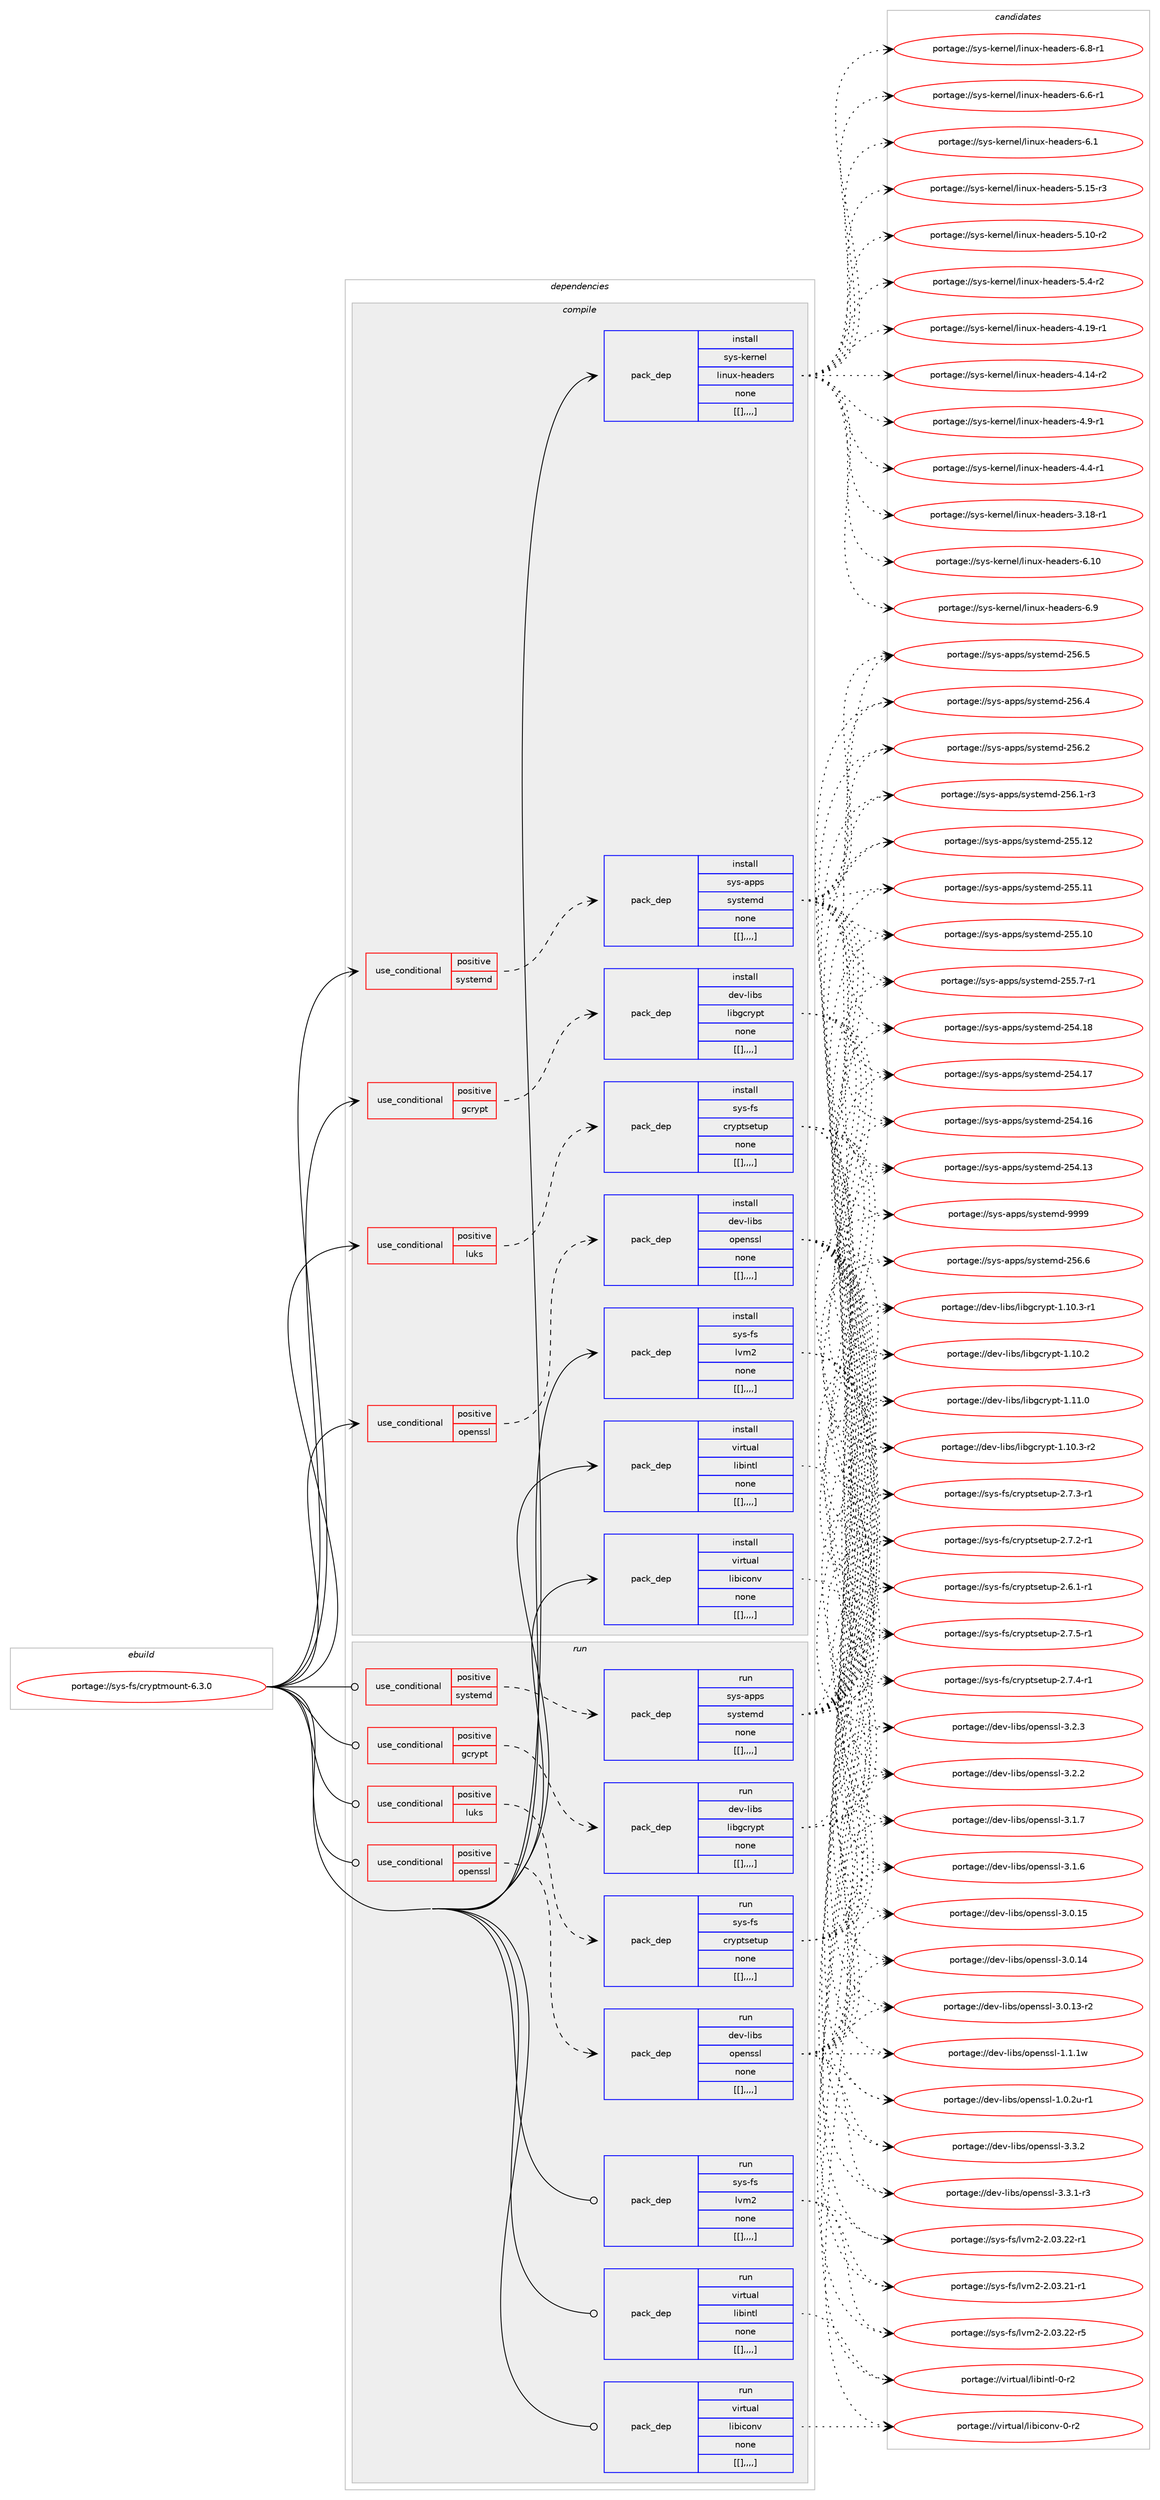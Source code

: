 digraph prolog {

# *************
# Graph options
# *************

newrank=true;
concentrate=true;
compound=true;
graph [rankdir=LR,fontname=Helvetica,fontsize=10,ranksep=1.5];#, ranksep=2.5, nodesep=0.2];
edge  [arrowhead=vee];
node  [fontname=Helvetica,fontsize=10];

# **********
# The ebuild
# **********

subgraph cluster_leftcol {
color=gray;
label=<<i>ebuild</i>>;
id [label="portage://sys-fs/cryptmount-6.3.0", color=red, width=4, href="../sys-fs/cryptmount-6.3.0.svg"];
}

# ****************
# The dependencies
# ****************

subgraph cluster_midcol {
color=gray;
label=<<i>dependencies</i>>;
subgraph cluster_compile {
fillcolor="#eeeeee";
style=filled;
label=<<i>compile</i>>;
subgraph cond120814 {
dependency448502 [label=<<TABLE BORDER="0" CELLBORDER="1" CELLSPACING="0" CELLPADDING="4"><TR><TD ROWSPAN="3" CELLPADDING="10">use_conditional</TD></TR><TR><TD>positive</TD></TR><TR><TD>gcrypt</TD></TR></TABLE>>, shape=none, color=red];
subgraph pack324707 {
dependency448503 [label=<<TABLE BORDER="0" CELLBORDER="1" CELLSPACING="0" CELLPADDING="4" WIDTH="220"><TR><TD ROWSPAN="6" CELLPADDING="30">pack_dep</TD></TR><TR><TD WIDTH="110">install</TD></TR><TR><TD>dev-libs</TD></TR><TR><TD>libgcrypt</TD></TR><TR><TD>none</TD></TR><TR><TD>[[],,,,]</TD></TR></TABLE>>, shape=none, color=blue];
}
dependency448502:e -> dependency448503:w [weight=20,style="dashed",arrowhead="vee"];
}
id:e -> dependency448502:w [weight=20,style="solid",arrowhead="vee"];
subgraph cond120815 {
dependency448504 [label=<<TABLE BORDER="0" CELLBORDER="1" CELLSPACING="0" CELLPADDING="4"><TR><TD ROWSPAN="3" CELLPADDING="10">use_conditional</TD></TR><TR><TD>positive</TD></TR><TR><TD>luks</TD></TR></TABLE>>, shape=none, color=red];
subgraph pack324708 {
dependency448505 [label=<<TABLE BORDER="0" CELLBORDER="1" CELLSPACING="0" CELLPADDING="4" WIDTH="220"><TR><TD ROWSPAN="6" CELLPADDING="30">pack_dep</TD></TR><TR><TD WIDTH="110">install</TD></TR><TR><TD>sys-fs</TD></TR><TR><TD>cryptsetup</TD></TR><TR><TD>none</TD></TR><TR><TD>[[],,,,]</TD></TR></TABLE>>, shape=none, color=blue];
}
dependency448504:e -> dependency448505:w [weight=20,style="dashed",arrowhead="vee"];
}
id:e -> dependency448504:w [weight=20,style="solid",arrowhead="vee"];
subgraph cond120816 {
dependency448506 [label=<<TABLE BORDER="0" CELLBORDER="1" CELLSPACING="0" CELLPADDING="4"><TR><TD ROWSPAN="3" CELLPADDING="10">use_conditional</TD></TR><TR><TD>positive</TD></TR><TR><TD>openssl</TD></TR></TABLE>>, shape=none, color=red];
subgraph pack324709 {
dependency448507 [label=<<TABLE BORDER="0" CELLBORDER="1" CELLSPACING="0" CELLPADDING="4" WIDTH="220"><TR><TD ROWSPAN="6" CELLPADDING="30">pack_dep</TD></TR><TR><TD WIDTH="110">install</TD></TR><TR><TD>dev-libs</TD></TR><TR><TD>openssl</TD></TR><TR><TD>none</TD></TR><TR><TD>[[],,,,]</TD></TR></TABLE>>, shape=none, color=blue];
}
dependency448506:e -> dependency448507:w [weight=20,style="dashed",arrowhead="vee"];
}
id:e -> dependency448506:w [weight=20,style="solid",arrowhead="vee"];
subgraph cond120817 {
dependency448508 [label=<<TABLE BORDER="0" CELLBORDER="1" CELLSPACING="0" CELLPADDING="4"><TR><TD ROWSPAN="3" CELLPADDING="10">use_conditional</TD></TR><TR><TD>positive</TD></TR><TR><TD>systemd</TD></TR></TABLE>>, shape=none, color=red];
subgraph pack324710 {
dependency448509 [label=<<TABLE BORDER="0" CELLBORDER="1" CELLSPACING="0" CELLPADDING="4" WIDTH="220"><TR><TD ROWSPAN="6" CELLPADDING="30">pack_dep</TD></TR><TR><TD WIDTH="110">install</TD></TR><TR><TD>sys-apps</TD></TR><TR><TD>systemd</TD></TR><TR><TD>none</TD></TR><TR><TD>[[],,,,]</TD></TR></TABLE>>, shape=none, color=blue];
}
dependency448508:e -> dependency448509:w [weight=20,style="dashed",arrowhead="vee"];
}
id:e -> dependency448508:w [weight=20,style="solid",arrowhead="vee"];
subgraph pack324711 {
dependency448510 [label=<<TABLE BORDER="0" CELLBORDER="1" CELLSPACING="0" CELLPADDING="4" WIDTH="220"><TR><TD ROWSPAN="6" CELLPADDING="30">pack_dep</TD></TR><TR><TD WIDTH="110">install</TD></TR><TR><TD>sys-fs</TD></TR><TR><TD>lvm2</TD></TR><TR><TD>none</TD></TR><TR><TD>[[],,,,]</TD></TR></TABLE>>, shape=none, color=blue];
}
id:e -> dependency448510:w [weight=20,style="solid",arrowhead="vee"];
subgraph pack324712 {
dependency448511 [label=<<TABLE BORDER="0" CELLBORDER="1" CELLSPACING="0" CELLPADDING="4" WIDTH="220"><TR><TD ROWSPAN="6" CELLPADDING="30">pack_dep</TD></TR><TR><TD WIDTH="110">install</TD></TR><TR><TD>sys-kernel</TD></TR><TR><TD>linux-headers</TD></TR><TR><TD>none</TD></TR><TR><TD>[[],,,,]</TD></TR></TABLE>>, shape=none, color=blue];
}
id:e -> dependency448511:w [weight=20,style="solid",arrowhead="vee"];
subgraph pack324713 {
dependency448512 [label=<<TABLE BORDER="0" CELLBORDER="1" CELLSPACING="0" CELLPADDING="4" WIDTH="220"><TR><TD ROWSPAN="6" CELLPADDING="30">pack_dep</TD></TR><TR><TD WIDTH="110">install</TD></TR><TR><TD>virtual</TD></TR><TR><TD>libiconv</TD></TR><TR><TD>none</TD></TR><TR><TD>[[],,,,]</TD></TR></TABLE>>, shape=none, color=blue];
}
id:e -> dependency448512:w [weight=20,style="solid",arrowhead="vee"];
subgraph pack324714 {
dependency448513 [label=<<TABLE BORDER="0" CELLBORDER="1" CELLSPACING="0" CELLPADDING="4" WIDTH="220"><TR><TD ROWSPAN="6" CELLPADDING="30">pack_dep</TD></TR><TR><TD WIDTH="110">install</TD></TR><TR><TD>virtual</TD></TR><TR><TD>libintl</TD></TR><TR><TD>none</TD></TR><TR><TD>[[],,,,]</TD></TR></TABLE>>, shape=none, color=blue];
}
id:e -> dependency448513:w [weight=20,style="solid",arrowhead="vee"];
}
subgraph cluster_compileandrun {
fillcolor="#eeeeee";
style=filled;
label=<<i>compile and run</i>>;
}
subgraph cluster_run {
fillcolor="#eeeeee";
style=filled;
label=<<i>run</i>>;
subgraph cond120818 {
dependency448514 [label=<<TABLE BORDER="0" CELLBORDER="1" CELLSPACING="0" CELLPADDING="4"><TR><TD ROWSPAN="3" CELLPADDING="10">use_conditional</TD></TR><TR><TD>positive</TD></TR><TR><TD>gcrypt</TD></TR></TABLE>>, shape=none, color=red];
subgraph pack324715 {
dependency448515 [label=<<TABLE BORDER="0" CELLBORDER="1" CELLSPACING="0" CELLPADDING="4" WIDTH="220"><TR><TD ROWSPAN="6" CELLPADDING="30">pack_dep</TD></TR><TR><TD WIDTH="110">run</TD></TR><TR><TD>dev-libs</TD></TR><TR><TD>libgcrypt</TD></TR><TR><TD>none</TD></TR><TR><TD>[[],,,,]</TD></TR></TABLE>>, shape=none, color=blue];
}
dependency448514:e -> dependency448515:w [weight=20,style="dashed",arrowhead="vee"];
}
id:e -> dependency448514:w [weight=20,style="solid",arrowhead="odot"];
subgraph cond120819 {
dependency448516 [label=<<TABLE BORDER="0" CELLBORDER="1" CELLSPACING="0" CELLPADDING="4"><TR><TD ROWSPAN="3" CELLPADDING="10">use_conditional</TD></TR><TR><TD>positive</TD></TR><TR><TD>luks</TD></TR></TABLE>>, shape=none, color=red];
subgraph pack324716 {
dependency448517 [label=<<TABLE BORDER="0" CELLBORDER="1" CELLSPACING="0" CELLPADDING="4" WIDTH="220"><TR><TD ROWSPAN="6" CELLPADDING="30">pack_dep</TD></TR><TR><TD WIDTH="110">run</TD></TR><TR><TD>sys-fs</TD></TR><TR><TD>cryptsetup</TD></TR><TR><TD>none</TD></TR><TR><TD>[[],,,,]</TD></TR></TABLE>>, shape=none, color=blue];
}
dependency448516:e -> dependency448517:w [weight=20,style="dashed",arrowhead="vee"];
}
id:e -> dependency448516:w [weight=20,style="solid",arrowhead="odot"];
subgraph cond120820 {
dependency448518 [label=<<TABLE BORDER="0" CELLBORDER="1" CELLSPACING="0" CELLPADDING="4"><TR><TD ROWSPAN="3" CELLPADDING="10">use_conditional</TD></TR><TR><TD>positive</TD></TR><TR><TD>openssl</TD></TR></TABLE>>, shape=none, color=red];
subgraph pack324717 {
dependency448519 [label=<<TABLE BORDER="0" CELLBORDER="1" CELLSPACING="0" CELLPADDING="4" WIDTH="220"><TR><TD ROWSPAN="6" CELLPADDING="30">pack_dep</TD></TR><TR><TD WIDTH="110">run</TD></TR><TR><TD>dev-libs</TD></TR><TR><TD>openssl</TD></TR><TR><TD>none</TD></TR><TR><TD>[[],,,,]</TD></TR></TABLE>>, shape=none, color=blue];
}
dependency448518:e -> dependency448519:w [weight=20,style="dashed",arrowhead="vee"];
}
id:e -> dependency448518:w [weight=20,style="solid",arrowhead="odot"];
subgraph cond120821 {
dependency448520 [label=<<TABLE BORDER="0" CELLBORDER="1" CELLSPACING="0" CELLPADDING="4"><TR><TD ROWSPAN="3" CELLPADDING="10">use_conditional</TD></TR><TR><TD>positive</TD></TR><TR><TD>systemd</TD></TR></TABLE>>, shape=none, color=red];
subgraph pack324718 {
dependency448521 [label=<<TABLE BORDER="0" CELLBORDER="1" CELLSPACING="0" CELLPADDING="4" WIDTH="220"><TR><TD ROWSPAN="6" CELLPADDING="30">pack_dep</TD></TR><TR><TD WIDTH="110">run</TD></TR><TR><TD>sys-apps</TD></TR><TR><TD>systemd</TD></TR><TR><TD>none</TD></TR><TR><TD>[[],,,,]</TD></TR></TABLE>>, shape=none, color=blue];
}
dependency448520:e -> dependency448521:w [weight=20,style="dashed",arrowhead="vee"];
}
id:e -> dependency448520:w [weight=20,style="solid",arrowhead="odot"];
subgraph pack324719 {
dependency448522 [label=<<TABLE BORDER="0" CELLBORDER="1" CELLSPACING="0" CELLPADDING="4" WIDTH="220"><TR><TD ROWSPAN="6" CELLPADDING="30">pack_dep</TD></TR><TR><TD WIDTH="110">run</TD></TR><TR><TD>sys-fs</TD></TR><TR><TD>lvm2</TD></TR><TR><TD>none</TD></TR><TR><TD>[[],,,,]</TD></TR></TABLE>>, shape=none, color=blue];
}
id:e -> dependency448522:w [weight=20,style="solid",arrowhead="odot"];
subgraph pack324720 {
dependency448523 [label=<<TABLE BORDER="0" CELLBORDER="1" CELLSPACING="0" CELLPADDING="4" WIDTH="220"><TR><TD ROWSPAN="6" CELLPADDING="30">pack_dep</TD></TR><TR><TD WIDTH="110">run</TD></TR><TR><TD>virtual</TD></TR><TR><TD>libiconv</TD></TR><TR><TD>none</TD></TR><TR><TD>[[],,,,]</TD></TR></TABLE>>, shape=none, color=blue];
}
id:e -> dependency448523:w [weight=20,style="solid",arrowhead="odot"];
subgraph pack324721 {
dependency448524 [label=<<TABLE BORDER="0" CELLBORDER="1" CELLSPACING="0" CELLPADDING="4" WIDTH="220"><TR><TD ROWSPAN="6" CELLPADDING="30">pack_dep</TD></TR><TR><TD WIDTH="110">run</TD></TR><TR><TD>virtual</TD></TR><TR><TD>libintl</TD></TR><TR><TD>none</TD></TR><TR><TD>[[],,,,]</TD></TR></TABLE>>, shape=none, color=blue];
}
id:e -> dependency448524:w [weight=20,style="solid",arrowhead="odot"];
}
}

# **************
# The candidates
# **************

subgraph cluster_choices {
rank=same;
color=gray;
label=<<i>candidates</i>>;

subgraph choice324707 {
color=black;
nodesep=1;
choice100101118451081059811547108105981039911412111211645494649494648 [label="portage://dev-libs/libgcrypt-1.11.0", color=red, width=4,href="../dev-libs/libgcrypt-1.11.0.svg"];
choice1001011184510810598115471081059810399114121112116454946494846514511450 [label="portage://dev-libs/libgcrypt-1.10.3-r2", color=red, width=4,href="../dev-libs/libgcrypt-1.10.3-r2.svg"];
choice1001011184510810598115471081059810399114121112116454946494846514511449 [label="portage://dev-libs/libgcrypt-1.10.3-r1", color=red, width=4,href="../dev-libs/libgcrypt-1.10.3-r1.svg"];
choice100101118451081059811547108105981039911412111211645494649484650 [label="portage://dev-libs/libgcrypt-1.10.2", color=red, width=4,href="../dev-libs/libgcrypt-1.10.2.svg"];
dependency448503:e -> choice100101118451081059811547108105981039911412111211645494649494648:w [style=dotted,weight="100"];
dependency448503:e -> choice1001011184510810598115471081059810399114121112116454946494846514511450:w [style=dotted,weight="100"];
dependency448503:e -> choice1001011184510810598115471081059810399114121112116454946494846514511449:w [style=dotted,weight="100"];
dependency448503:e -> choice100101118451081059811547108105981039911412111211645494649484650:w [style=dotted,weight="100"];
}
subgraph choice324708 {
color=black;
nodesep=1;
choice1151211154510211547991141211121161151011161171124550465546534511449 [label="portage://sys-fs/cryptsetup-2.7.5-r1", color=red, width=4,href="../sys-fs/cryptsetup-2.7.5-r1.svg"];
choice1151211154510211547991141211121161151011161171124550465546524511449 [label="portage://sys-fs/cryptsetup-2.7.4-r1", color=red, width=4,href="../sys-fs/cryptsetup-2.7.4-r1.svg"];
choice1151211154510211547991141211121161151011161171124550465546514511449 [label="portage://sys-fs/cryptsetup-2.7.3-r1", color=red, width=4,href="../sys-fs/cryptsetup-2.7.3-r1.svg"];
choice1151211154510211547991141211121161151011161171124550465546504511449 [label="portage://sys-fs/cryptsetup-2.7.2-r1", color=red, width=4,href="../sys-fs/cryptsetup-2.7.2-r1.svg"];
choice1151211154510211547991141211121161151011161171124550465446494511449 [label="portage://sys-fs/cryptsetup-2.6.1-r1", color=red, width=4,href="../sys-fs/cryptsetup-2.6.1-r1.svg"];
dependency448505:e -> choice1151211154510211547991141211121161151011161171124550465546534511449:w [style=dotted,weight="100"];
dependency448505:e -> choice1151211154510211547991141211121161151011161171124550465546524511449:w [style=dotted,weight="100"];
dependency448505:e -> choice1151211154510211547991141211121161151011161171124550465546514511449:w [style=dotted,weight="100"];
dependency448505:e -> choice1151211154510211547991141211121161151011161171124550465546504511449:w [style=dotted,weight="100"];
dependency448505:e -> choice1151211154510211547991141211121161151011161171124550465446494511449:w [style=dotted,weight="100"];
}
subgraph choice324709 {
color=black;
nodesep=1;
choice100101118451081059811547111112101110115115108455146514650 [label="portage://dev-libs/openssl-3.3.2", color=red, width=4,href="../dev-libs/openssl-3.3.2.svg"];
choice1001011184510810598115471111121011101151151084551465146494511451 [label="portage://dev-libs/openssl-3.3.1-r3", color=red, width=4,href="../dev-libs/openssl-3.3.1-r3.svg"];
choice100101118451081059811547111112101110115115108455146504651 [label="portage://dev-libs/openssl-3.2.3", color=red, width=4,href="../dev-libs/openssl-3.2.3.svg"];
choice100101118451081059811547111112101110115115108455146504650 [label="portage://dev-libs/openssl-3.2.2", color=red, width=4,href="../dev-libs/openssl-3.2.2.svg"];
choice100101118451081059811547111112101110115115108455146494655 [label="portage://dev-libs/openssl-3.1.7", color=red, width=4,href="../dev-libs/openssl-3.1.7.svg"];
choice100101118451081059811547111112101110115115108455146494654 [label="portage://dev-libs/openssl-3.1.6", color=red, width=4,href="../dev-libs/openssl-3.1.6.svg"];
choice10010111845108105981154711111210111011511510845514648464953 [label="portage://dev-libs/openssl-3.0.15", color=red, width=4,href="../dev-libs/openssl-3.0.15.svg"];
choice10010111845108105981154711111210111011511510845514648464952 [label="portage://dev-libs/openssl-3.0.14", color=red, width=4,href="../dev-libs/openssl-3.0.14.svg"];
choice100101118451081059811547111112101110115115108455146484649514511450 [label="portage://dev-libs/openssl-3.0.13-r2", color=red, width=4,href="../dev-libs/openssl-3.0.13-r2.svg"];
choice100101118451081059811547111112101110115115108454946494649119 [label="portage://dev-libs/openssl-1.1.1w", color=red, width=4,href="../dev-libs/openssl-1.1.1w.svg"];
choice1001011184510810598115471111121011101151151084549464846501174511449 [label="portage://dev-libs/openssl-1.0.2u-r1", color=red, width=4,href="../dev-libs/openssl-1.0.2u-r1.svg"];
dependency448507:e -> choice100101118451081059811547111112101110115115108455146514650:w [style=dotted,weight="100"];
dependency448507:e -> choice1001011184510810598115471111121011101151151084551465146494511451:w [style=dotted,weight="100"];
dependency448507:e -> choice100101118451081059811547111112101110115115108455146504651:w [style=dotted,weight="100"];
dependency448507:e -> choice100101118451081059811547111112101110115115108455146504650:w [style=dotted,weight="100"];
dependency448507:e -> choice100101118451081059811547111112101110115115108455146494655:w [style=dotted,weight="100"];
dependency448507:e -> choice100101118451081059811547111112101110115115108455146494654:w [style=dotted,weight="100"];
dependency448507:e -> choice10010111845108105981154711111210111011511510845514648464953:w [style=dotted,weight="100"];
dependency448507:e -> choice10010111845108105981154711111210111011511510845514648464952:w [style=dotted,weight="100"];
dependency448507:e -> choice100101118451081059811547111112101110115115108455146484649514511450:w [style=dotted,weight="100"];
dependency448507:e -> choice100101118451081059811547111112101110115115108454946494649119:w [style=dotted,weight="100"];
dependency448507:e -> choice1001011184510810598115471111121011101151151084549464846501174511449:w [style=dotted,weight="100"];
}
subgraph choice324710 {
color=black;
nodesep=1;
choice1151211154597112112115471151211151161011091004557575757 [label="portage://sys-apps/systemd-9999", color=red, width=4,href="../sys-apps/systemd-9999.svg"];
choice115121115459711211211547115121115116101109100455053544654 [label="portage://sys-apps/systemd-256.6", color=red, width=4,href="../sys-apps/systemd-256.6.svg"];
choice115121115459711211211547115121115116101109100455053544653 [label="portage://sys-apps/systemd-256.5", color=red, width=4,href="../sys-apps/systemd-256.5.svg"];
choice115121115459711211211547115121115116101109100455053544652 [label="portage://sys-apps/systemd-256.4", color=red, width=4,href="../sys-apps/systemd-256.4.svg"];
choice115121115459711211211547115121115116101109100455053544650 [label="portage://sys-apps/systemd-256.2", color=red, width=4,href="../sys-apps/systemd-256.2.svg"];
choice1151211154597112112115471151211151161011091004550535446494511451 [label="portage://sys-apps/systemd-256.1-r3", color=red, width=4,href="../sys-apps/systemd-256.1-r3.svg"];
choice11512111545971121121154711512111511610110910045505353464950 [label="portage://sys-apps/systemd-255.12", color=red, width=4,href="../sys-apps/systemd-255.12.svg"];
choice11512111545971121121154711512111511610110910045505353464949 [label="portage://sys-apps/systemd-255.11", color=red, width=4,href="../sys-apps/systemd-255.11.svg"];
choice11512111545971121121154711512111511610110910045505353464948 [label="portage://sys-apps/systemd-255.10", color=red, width=4,href="../sys-apps/systemd-255.10.svg"];
choice1151211154597112112115471151211151161011091004550535346554511449 [label="portage://sys-apps/systemd-255.7-r1", color=red, width=4,href="../sys-apps/systemd-255.7-r1.svg"];
choice11512111545971121121154711512111511610110910045505352464956 [label="portage://sys-apps/systemd-254.18", color=red, width=4,href="../sys-apps/systemd-254.18.svg"];
choice11512111545971121121154711512111511610110910045505352464955 [label="portage://sys-apps/systemd-254.17", color=red, width=4,href="../sys-apps/systemd-254.17.svg"];
choice11512111545971121121154711512111511610110910045505352464954 [label="portage://sys-apps/systemd-254.16", color=red, width=4,href="../sys-apps/systemd-254.16.svg"];
choice11512111545971121121154711512111511610110910045505352464951 [label="portage://sys-apps/systemd-254.13", color=red, width=4,href="../sys-apps/systemd-254.13.svg"];
dependency448509:e -> choice1151211154597112112115471151211151161011091004557575757:w [style=dotted,weight="100"];
dependency448509:e -> choice115121115459711211211547115121115116101109100455053544654:w [style=dotted,weight="100"];
dependency448509:e -> choice115121115459711211211547115121115116101109100455053544653:w [style=dotted,weight="100"];
dependency448509:e -> choice115121115459711211211547115121115116101109100455053544652:w [style=dotted,weight="100"];
dependency448509:e -> choice115121115459711211211547115121115116101109100455053544650:w [style=dotted,weight="100"];
dependency448509:e -> choice1151211154597112112115471151211151161011091004550535446494511451:w [style=dotted,weight="100"];
dependency448509:e -> choice11512111545971121121154711512111511610110910045505353464950:w [style=dotted,weight="100"];
dependency448509:e -> choice11512111545971121121154711512111511610110910045505353464949:w [style=dotted,weight="100"];
dependency448509:e -> choice11512111545971121121154711512111511610110910045505353464948:w [style=dotted,weight="100"];
dependency448509:e -> choice1151211154597112112115471151211151161011091004550535346554511449:w [style=dotted,weight="100"];
dependency448509:e -> choice11512111545971121121154711512111511610110910045505352464956:w [style=dotted,weight="100"];
dependency448509:e -> choice11512111545971121121154711512111511610110910045505352464955:w [style=dotted,weight="100"];
dependency448509:e -> choice11512111545971121121154711512111511610110910045505352464954:w [style=dotted,weight="100"];
dependency448509:e -> choice11512111545971121121154711512111511610110910045505352464951:w [style=dotted,weight="100"];
}
subgraph choice324711 {
color=black;
nodesep=1;
choice11512111545102115471081181095045504648514650504511453 [label="portage://sys-fs/lvm2-2.03.22-r5", color=red, width=4,href="../sys-fs/lvm2-2.03.22-r5.svg"];
choice11512111545102115471081181095045504648514650504511449 [label="portage://sys-fs/lvm2-2.03.22-r1", color=red, width=4,href="../sys-fs/lvm2-2.03.22-r1.svg"];
choice11512111545102115471081181095045504648514650494511449 [label="portage://sys-fs/lvm2-2.03.21-r1", color=red, width=4,href="../sys-fs/lvm2-2.03.21-r1.svg"];
dependency448510:e -> choice11512111545102115471081181095045504648514650504511453:w [style=dotted,weight="100"];
dependency448510:e -> choice11512111545102115471081181095045504648514650504511449:w [style=dotted,weight="100"];
dependency448510:e -> choice11512111545102115471081181095045504648514650494511449:w [style=dotted,weight="100"];
}
subgraph choice324712 {
color=black;
nodesep=1;
choice115121115451071011141101011084710810511011712045104101971001011141154554464948 [label="portage://sys-kernel/linux-headers-6.10", color=red, width=4,href="../sys-kernel/linux-headers-6.10.svg"];
choice1151211154510710111411010110847108105110117120451041019710010111411545544657 [label="portage://sys-kernel/linux-headers-6.9", color=red, width=4,href="../sys-kernel/linux-headers-6.9.svg"];
choice11512111545107101114110101108471081051101171204510410197100101114115455446564511449 [label="portage://sys-kernel/linux-headers-6.8-r1", color=red, width=4,href="../sys-kernel/linux-headers-6.8-r1.svg"];
choice11512111545107101114110101108471081051101171204510410197100101114115455446544511449 [label="portage://sys-kernel/linux-headers-6.6-r1", color=red, width=4,href="../sys-kernel/linux-headers-6.6-r1.svg"];
choice1151211154510710111411010110847108105110117120451041019710010111411545544649 [label="portage://sys-kernel/linux-headers-6.1", color=red, width=4,href="../sys-kernel/linux-headers-6.1.svg"];
choice1151211154510710111411010110847108105110117120451041019710010111411545534649534511451 [label="portage://sys-kernel/linux-headers-5.15-r3", color=red, width=4,href="../sys-kernel/linux-headers-5.15-r3.svg"];
choice1151211154510710111411010110847108105110117120451041019710010111411545534649484511450 [label="portage://sys-kernel/linux-headers-5.10-r2", color=red, width=4,href="../sys-kernel/linux-headers-5.10-r2.svg"];
choice11512111545107101114110101108471081051101171204510410197100101114115455346524511450 [label="portage://sys-kernel/linux-headers-5.4-r2", color=red, width=4,href="../sys-kernel/linux-headers-5.4-r2.svg"];
choice1151211154510710111411010110847108105110117120451041019710010111411545524649574511449 [label="portage://sys-kernel/linux-headers-4.19-r1", color=red, width=4,href="../sys-kernel/linux-headers-4.19-r1.svg"];
choice1151211154510710111411010110847108105110117120451041019710010111411545524649524511450 [label="portage://sys-kernel/linux-headers-4.14-r2", color=red, width=4,href="../sys-kernel/linux-headers-4.14-r2.svg"];
choice11512111545107101114110101108471081051101171204510410197100101114115455246574511449 [label="portage://sys-kernel/linux-headers-4.9-r1", color=red, width=4,href="../sys-kernel/linux-headers-4.9-r1.svg"];
choice11512111545107101114110101108471081051101171204510410197100101114115455246524511449 [label="portage://sys-kernel/linux-headers-4.4-r1", color=red, width=4,href="../sys-kernel/linux-headers-4.4-r1.svg"];
choice1151211154510710111411010110847108105110117120451041019710010111411545514649564511449 [label="portage://sys-kernel/linux-headers-3.18-r1", color=red, width=4,href="../sys-kernel/linux-headers-3.18-r1.svg"];
dependency448511:e -> choice115121115451071011141101011084710810511011712045104101971001011141154554464948:w [style=dotted,weight="100"];
dependency448511:e -> choice1151211154510710111411010110847108105110117120451041019710010111411545544657:w [style=dotted,weight="100"];
dependency448511:e -> choice11512111545107101114110101108471081051101171204510410197100101114115455446564511449:w [style=dotted,weight="100"];
dependency448511:e -> choice11512111545107101114110101108471081051101171204510410197100101114115455446544511449:w [style=dotted,weight="100"];
dependency448511:e -> choice1151211154510710111411010110847108105110117120451041019710010111411545544649:w [style=dotted,weight="100"];
dependency448511:e -> choice1151211154510710111411010110847108105110117120451041019710010111411545534649534511451:w [style=dotted,weight="100"];
dependency448511:e -> choice1151211154510710111411010110847108105110117120451041019710010111411545534649484511450:w [style=dotted,weight="100"];
dependency448511:e -> choice11512111545107101114110101108471081051101171204510410197100101114115455346524511450:w [style=dotted,weight="100"];
dependency448511:e -> choice1151211154510710111411010110847108105110117120451041019710010111411545524649574511449:w [style=dotted,weight="100"];
dependency448511:e -> choice1151211154510710111411010110847108105110117120451041019710010111411545524649524511450:w [style=dotted,weight="100"];
dependency448511:e -> choice11512111545107101114110101108471081051101171204510410197100101114115455246574511449:w [style=dotted,weight="100"];
dependency448511:e -> choice11512111545107101114110101108471081051101171204510410197100101114115455246524511449:w [style=dotted,weight="100"];
dependency448511:e -> choice1151211154510710111411010110847108105110117120451041019710010111411545514649564511449:w [style=dotted,weight="100"];
}
subgraph choice324713 {
color=black;
nodesep=1;
choice1181051141161179710847108105981059911111011845484511450 [label="portage://virtual/libiconv-0-r2", color=red, width=4,href="../virtual/libiconv-0-r2.svg"];
dependency448512:e -> choice1181051141161179710847108105981059911111011845484511450:w [style=dotted,weight="100"];
}
subgraph choice324714 {
color=black;
nodesep=1;
choice11810511411611797108471081059810511011610845484511450 [label="portage://virtual/libintl-0-r2", color=red, width=4,href="../virtual/libintl-0-r2.svg"];
dependency448513:e -> choice11810511411611797108471081059810511011610845484511450:w [style=dotted,weight="100"];
}
subgraph choice324715 {
color=black;
nodesep=1;
choice100101118451081059811547108105981039911412111211645494649494648 [label="portage://dev-libs/libgcrypt-1.11.0", color=red, width=4,href="../dev-libs/libgcrypt-1.11.0.svg"];
choice1001011184510810598115471081059810399114121112116454946494846514511450 [label="portage://dev-libs/libgcrypt-1.10.3-r2", color=red, width=4,href="../dev-libs/libgcrypt-1.10.3-r2.svg"];
choice1001011184510810598115471081059810399114121112116454946494846514511449 [label="portage://dev-libs/libgcrypt-1.10.3-r1", color=red, width=4,href="../dev-libs/libgcrypt-1.10.3-r1.svg"];
choice100101118451081059811547108105981039911412111211645494649484650 [label="portage://dev-libs/libgcrypt-1.10.2", color=red, width=4,href="../dev-libs/libgcrypt-1.10.2.svg"];
dependency448515:e -> choice100101118451081059811547108105981039911412111211645494649494648:w [style=dotted,weight="100"];
dependency448515:e -> choice1001011184510810598115471081059810399114121112116454946494846514511450:w [style=dotted,weight="100"];
dependency448515:e -> choice1001011184510810598115471081059810399114121112116454946494846514511449:w [style=dotted,weight="100"];
dependency448515:e -> choice100101118451081059811547108105981039911412111211645494649484650:w [style=dotted,weight="100"];
}
subgraph choice324716 {
color=black;
nodesep=1;
choice1151211154510211547991141211121161151011161171124550465546534511449 [label="portage://sys-fs/cryptsetup-2.7.5-r1", color=red, width=4,href="../sys-fs/cryptsetup-2.7.5-r1.svg"];
choice1151211154510211547991141211121161151011161171124550465546524511449 [label="portage://sys-fs/cryptsetup-2.7.4-r1", color=red, width=4,href="../sys-fs/cryptsetup-2.7.4-r1.svg"];
choice1151211154510211547991141211121161151011161171124550465546514511449 [label="portage://sys-fs/cryptsetup-2.7.3-r1", color=red, width=4,href="../sys-fs/cryptsetup-2.7.3-r1.svg"];
choice1151211154510211547991141211121161151011161171124550465546504511449 [label="portage://sys-fs/cryptsetup-2.7.2-r1", color=red, width=4,href="../sys-fs/cryptsetup-2.7.2-r1.svg"];
choice1151211154510211547991141211121161151011161171124550465446494511449 [label="portage://sys-fs/cryptsetup-2.6.1-r1", color=red, width=4,href="../sys-fs/cryptsetup-2.6.1-r1.svg"];
dependency448517:e -> choice1151211154510211547991141211121161151011161171124550465546534511449:w [style=dotted,weight="100"];
dependency448517:e -> choice1151211154510211547991141211121161151011161171124550465546524511449:w [style=dotted,weight="100"];
dependency448517:e -> choice1151211154510211547991141211121161151011161171124550465546514511449:w [style=dotted,weight="100"];
dependency448517:e -> choice1151211154510211547991141211121161151011161171124550465546504511449:w [style=dotted,weight="100"];
dependency448517:e -> choice1151211154510211547991141211121161151011161171124550465446494511449:w [style=dotted,weight="100"];
}
subgraph choice324717 {
color=black;
nodesep=1;
choice100101118451081059811547111112101110115115108455146514650 [label="portage://dev-libs/openssl-3.3.2", color=red, width=4,href="../dev-libs/openssl-3.3.2.svg"];
choice1001011184510810598115471111121011101151151084551465146494511451 [label="portage://dev-libs/openssl-3.3.1-r3", color=red, width=4,href="../dev-libs/openssl-3.3.1-r3.svg"];
choice100101118451081059811547111112101110115115108455146504651 [label="portage://dev-libs/openssl-3.2.3", color=red, width=4,href="../dev-libs/openssl-3.2.3.svg"];
choice100101118451081059811547111112101110115115108455146504650 [label="portage://dev-libs/openssl-3.2.2", color=red, width=4,href="../dev-libs/openssl-3.2.2.svg"];
choice100101118451081059811547111112101110115115108455146494655 [label="portage://dev-libs/openssl-3.1.7", color=red, width=4,href="../dev-libs/openssl-3.1.7.svg"];
choice100101118451081059811547111112101110115115108455146494654 [label="portage://dev-libs/openssl-3.1.6", color=red, width=4,href="../dev-libs/openssl-3.1.6.svg"];
choice10010111845108105981154711111210111011511510845514648464953 [label="portage://dev-libs/openssl-3.0.15", color=red, width=4,href="../dev-libs/openssl-3.0.15.svg"];
choice10010111845108105981154711111210111011511510845514648464952 [label="portage://dev-libs/openssl-3.0.14", color=red, width=4,href="../dev-libs/openssl-3.0.14.svg"];
choice100101118451081059811547111112101110115115108455146484649514511450 [label="portage://dev-libs/openssl-3.0.13-r2", color=red, width=4,href="../dev-libs/openssl-3.0.13-r2.svg"];
choice100101118451081059811547111112101110115115108454946494649119 [label="portage://dev-libs/openssl-1.1.1w", color=red, width=4,href="../dev-libs/openssl-1.1.1w.svg"];
choice1001011184510810598115471111121011101151151084549464846501174511449 [label="portage://dev-libs/openssl-1.0.2u-r1", color=red, width=4,href="../dev-libs/openssl-1.0.2u-r1.svg"];
dependency448519:e -> choice100101118451081059811547111112101110115115108455146514650:w [style=dotted,weight="100"];
dependency448519:e -> choice1001011184510810598115471111121011101151151084551465146494511451:w [style=dotted,weight="100"];
dependency448519:e -> choice100101118451081059811547111112101110115115108455146504651:w [style=dotted,weight="100"];
dependency448519:e -> choice100101118451081059811547111112101110115115108455146504650:w [style=dotted,weight="100"];
dependency448519:e -> choice100101118451081059811547111112101110115115108455146494655:w [style=dotted,weight="100"];
dependency448519:e -> choice100101118451081059811547111112101110115115108455146494654:w [style=dotted,weight="100"];
dependency448519:e -> choice10010111845108105981154711111210111011511510845514648464953:w [style=dotted,weight="100"];
dependency448519:e -> choice10010111845108105981154711111210111011511510845514648464952:w [style=dotted,weight="100"];
dependency448519:e -> choice100101118451081059811547111112101110115115108455146484649514511450:w [style=dotted,weight="100"];
dependency448519:e -> choice100101118451081059811547111112101110115115108454946494649119:w [style=dotted,weight="100"];
dependency448519:e -> choice1001011184510810598115471111121011101151151084549464846501174511449:w [style=dotted,weight="100"];
}
subgraph choice324718 {
color=black;
nodesep=1;
choice1151211154597112112115471151211151161011091004557575757 [label="portage://sys-apps/systemd-9999", color=red, width=4,href="../sys-apps/systemd-9999.svg"];
choice115121115459711211211547115121115116101109100455053544654 [label="portage://sys-apps/systemd-256.6", color=red, width=4,href="../sys-apps/systemd-256.6.svg"];
choice115121115459711211211547115121115116101109100455053544653 [label="portage://sys-apps/systemd-256.5", color=red, width=4,href="../sys-apps/systemd-256.5.svg"];
choice115121115459711211211547115121115116101109100455053544652 [label="portage://sys-apps/systemd-256.4", color=red, width=4,href="../sys-apps/systemd-256.4.svg"];
choice115121115459711211211547115121115116101109100455053544650 [label="portage://sys-apps/systemd-256.2", color=red, width=4,href="../sys-apps/systemd-256.2.svg"];
choice1151211154597112112115471151211151161011091004550535446494511451 [label="portage://sys-apps/systemd-256.1-r3", color=red, width=4,href="../sys-apps/systemd-256.1-r3.svg"];
choice11512111545971121121154711512111511610110910045505353464950 [label="portage://sys-apps/systemd-255.12", color=red, width=4,href="../sys-apps/systemd-255.12.svg"];
choice11512111545971121121154711512111511610110910045505353464949 [label="portage://sys-apps/systemd-255.11", color=red, width=4,href="../sys-apps/systemd-255.11.svg"];
choice11512111545971121121154711512111511610110910045505353464948 [label="portage://sys-apps/systemd-255.10", color=red, width=4,href="../sys-apps/systemd-255.10.svg"];
choice1151211154597112112115471151211151161011091004550535346554511449 [label="portage://sys-apps/systemd-255.7-r1", color=red, width=4,href="../sys-apps/systemd-255.7-r1.svg"];
choice11512111545971121121154711512111511610110910045505352464956 [label="portage://sys-apps/systemd-254.18", color=red, width=4,href="../sys-apps/systemd-254.18.svg"];
choice11512111545971121121154711512111511610110910045505352464955 [label="portage://sys-apps/systemd-254.17", color=red, width=4,href="../sys-apps/systemd-254.17.svg"];
choice11512111545971121121154711512111511610110910045505352464954 [label="portage://sys-apps/systemd-254.16", color=red, width=4,href="../sys-apps/systemd-254.16.svg"];
choice11512111545971121121154711512111511610110910045505352464951 [label="portage://sys-apps/systemd-254.13", color=red, width=4,href="../sys-apps/systemd-254.13.svg"];
dependency448521:e -> choice1151211154597112112115471151211151161011091004557575757:w [style=dotted,weight="100"];
dependency448521:e -> choice115121115459711211211547115121115116101109100455053544654:w [style=dotted,weight="100"];
dependency448521:e -> choice115121115459711211211547115121115116101109100455053544653:w [style=dotted,weight="100"];
dependency448521:e -> choice115121115459711211211547115121115116101109100455053544652:w [style=dotted,weight="100"];
dependency448521:e -> choice115121115459711211211547115121115116101109100455053544650:w [style=dotted,weight="100"];
dependency448521:e -> choice1151211154597112112115471151211151161011091004550535446494511451:w [style=dotted,weight="100"];
dependency448521:e -> choice11512111545971121121154711512111511610110910045505353464950:w [style=dotted,weight="100"];
dependency448521:e -> choice11512111545971121121154711512111511610110910045505353464949:w [style=dotted,weight="100"];
dependency448521:e -> choice11512111545971121121154711512111511610110910045505353464948:w [style=dotted,weight="100"];
dependency448521:e -> choice1151211154597112112115471151211151161011091004550535346554511449:w [style=dotted,weight="100"];
dependency448521:e -> choice11512111545971121121154711512111511610110910045505352464956:w [style=dotted,weight="100"];
dependency448521:e -> choice11512111545971121121154711512111511610110910045505352464955:w [style=dotted,weight="100"];
dependency448521:e -> choice11512111545971121121154711512111511610110910045505352464954:w [style=dotted,weight="100"];
dependency448521:e -> choice11512111545971121121154711512111511610110910045505352464951:w [style=dotted,weight="100"];
}
subgraph choice324719 {
color=black;
nodesep=1;
choice11512111545102115471081181095045504648514650504511453 [label="portage://sys-fs/lvm2-2.03.22-r5", color=red, width=4,href="../sys-fs/lvm2-2.03.22-r5.svg"];
choice11512111545102115471081181095045504648514650504511449 [label="portage://sys-fs/lvm2-2.03.22-r1", color=red, width=4,href="../sys-fs/lvm2-2.03.22-r1.svg"];
choice11512111545102115471081181095045504648514650494511449 [label="portage://sys-fs/lvm2-2.03.21-r1", color=red, width=4,href="../sys-fs/lvm2-2.03.21-r1.svg"];
dependency448522:e -> choice11512111545102115471081181095045504648514650504511453:w [style=dotted,weight="100"];
dependency448522:e -> choice11512111545102115471081181095045504648514650504511449:w [style=dotted,weight="100"];
dependency448522:e -> choice11512111545102115471081181095045504648514650494511449:w [style=dotted,weight="100"];
}
subgraph choice324720 {
color=black;
nodesep=1;
choice1181051141161179710847108105981059911111011845484511450 [label="portage://virtual/libiconv-0-r2", color=red, width=4,href="../virtual/libiconv-0-r2.svg"];
dependency448523:e -> choice1181051141161179710847108105981059911111011845484511450:w [style=dotted,weight="100"];
}
subgraph choice324721 {
color=black;
nodesep=1;
choice11810511411611797108471081059810511011610845484511450 [label="portage://virtual/libintl-0-r2", color=red, width=4,href="../virtual/libintl-0-r2.svg"];
dependency448524:e -> choice11810511411611797108471081059810511011610845484511450:w [style=dotted,weight="100"];
}
}

}
